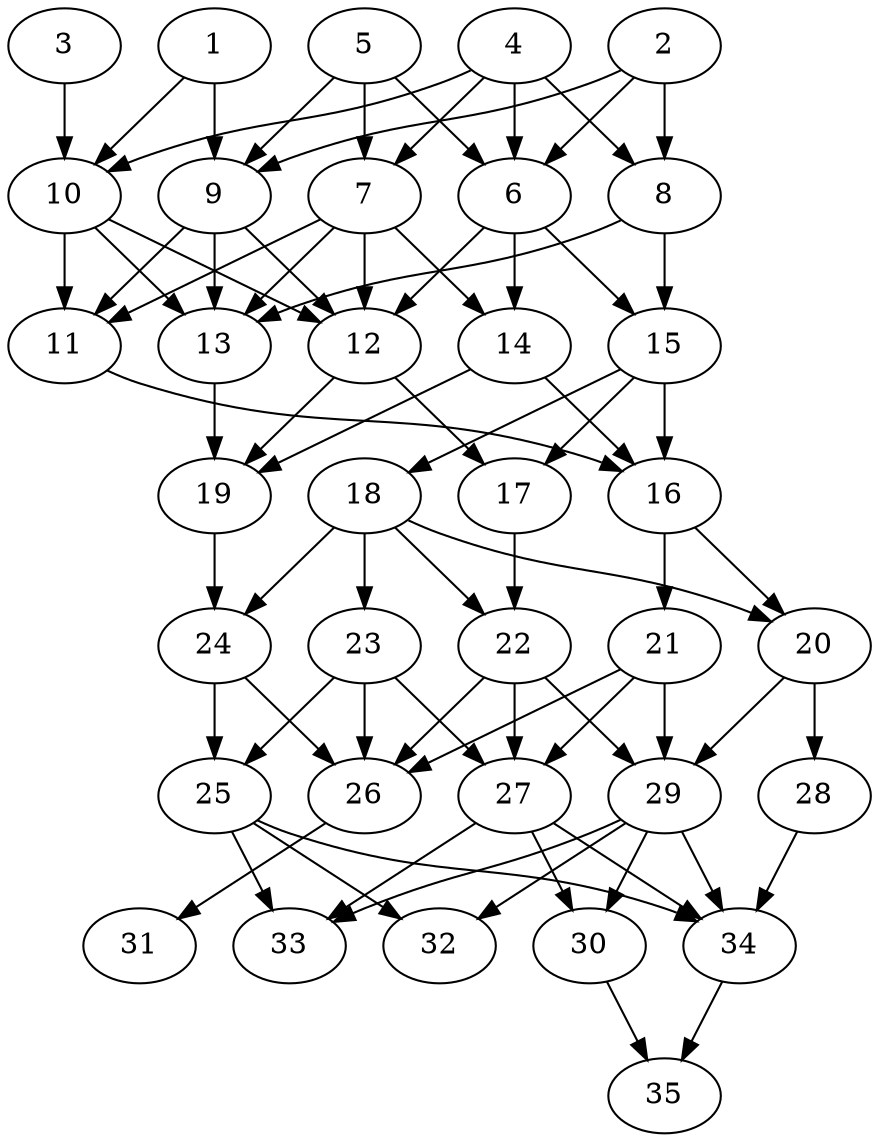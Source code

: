 // DAG automatically generated by daggen at Thu Oct  3 14:05:36 2019
// ./daggen --dot -n 35 --ccr 0.5 --fat 0.5 --regular 0.9 --density 0.7 --mindata 5242880 --maxdata 52428800 
digraph G {
  1 [size="28014592", alpha="0.04", expect_size="14007296"] 
  1 -> 9 [size ="14007296"]
  1 -> 10 [size ="14007296"]
  2 [size="76595200", alpha="0.02", expect_size="38297600"] 
  2 -> 6 [size ="38297600"]
  2 -> 8 [size ="38297600"]
  2 -> 9 [size ="38297600"]
  3 [size="51548160", alpha="0.18", expect_size="25774080"] 
  3 -> 10 [size ="25774080"]
  4 [size="69314560", alpha="0.16", expect_size="34657280"] 
  4 -> 6 [size ="34657280"]
  4 -> 7 [size ="34657280"]
  4 -> 8 [size ="34657280"]
  4 -> 10 [size ="34657280"]
  5 [size="84656128", alpha="0.19", expect_size="42328064"] 
  5 -> 6 [size ="42328064"]
  5 -> 7 [size ="42328064"]
  5 -> 9 [size ="42328064"]
  6 [size="69410816", alpha="0.04", expect_size="34705408"] 
  6 -> 12 [size ="34705408"]
  6 -> 14 [size ="34705408"]
  6 -> 15 [size ="34705408"]
  7 [size="53032960", alpha="0.13", expect_size="26516480"] 
  7 -> 11 [size ="26516480"]
  7 -> 12 [size ="26516480"]
  7 -> 13 [size ="26516480"]
  7 -> 14 [size ="26516480"]
  8 [size="32110592", alpha="0.09", expect_size="16055296"] 
  8 -> 13 [size ="16055296"]
  8 -> 15 [size ="16055296"]
  9 [size="92141568", alpha="0.17", expect_size="46070784"] 
  9 -> 11 [size ="46070784"]
  9 -> 12 [size ="46070784"]
  9 -> 13 [size ="46070784"]
  10 [size="56946688", alpha="0.14", expect_size="28473344"] 
  10 -> 11 [size ="28473344"]
  10 -> 12 [size ="28473344"]
  10 -> 13 [size ="28473344"]
  11 [size="13287424", alpha="0.06", expect_size="6643712"] 
  11 -> 16 [size ="6643712"]
  12 [size="34222080", alpha="0.02", expect_size="17111040"] 
  12 -> 17 [size ="17111040"]
  12 -> 19 [size ="17111040"]
  13 [size="42612736", alpha="0.02", expect_size="21306368"] 
  13 -> 19 [size ="21306368"]
  14 [size="35465216", alpha="0.01", expect_size="17732608"] 
  14 -> 16 [size ="17732608"]
  14 -> 19 [size ="17732608"]
  15 [size="16943104", alpha="0.17", expect_size="8471552"] 
  15 -> 16 [size ="8471552"]
  15 -> 17 [size ="8471552"]
  15 -> 18 [size ="8471552"]
  16 [size="12691456", alpha="0.17", expect_size="6345728"] 
  16 -> 20 [size ="6345728"]
  16 -> 21 [size ="6345728"]
  17 [size="33863680", alpha="0.04", expect_size="16931840"] 
  17 -> 22 [size ="16931840"]
  18 [size="93040640", alpha="0.07", expect_size="46520320"] 
  18 -> 20 [size ="46520320"]
  18 -> 22 [size ="46520320"]
  18 -> 23 [size ="46520320"]
  18 -> 24 [size ="46520320"]
  19 [size="42600448", alpha="0.00", expect_size="21300224"] 
  19 -> 24 [size ="21300224"]
  20 [size="29140992", alpha="0.06", expect_size="14570496"] 
  20 -> 28 [size ="14570496"]
  20 -> 29 [size ="14570496"]
  21 [size="95293440", alpha="0.16", expect_size="47646720"] 
  21 -> 26 [size ="47646720"]
  21 -> 27 [size ="47646720"]
  21 -> 29 [size ="47646720"]
  22 [size="26943488", alpha="0.20", expect_size="13471744"] 
  22 -> 26 [size ="13471744"]
  22 -> 27 [size ="13471744"]
  22 -> 29 [size ="13471744"]
  23 [size="36423680", alpha="0.12", expect_size="18211840"] 
  23 -> 25 [size ="18211840"]
  23 -> 26 [size ="18211840"]
  23 -> 27 [size ="18211840"]
  24 [size="45371392", alpha="0.17", expect_size="22685696"] 
  24 -> 25 [size ="22685696"]
  24 -> 26 [size ="22685696"]
  25 [size="51990528", alpha="0.18", expect_size="25995264"] 
  25 -> 32 [size ="25995264"]
  25 -> 33 [size ="25995264"]
  25 -> 34 [size ="25995264"]
  26 [size="36466688", alpha="0.11", expect_size="18233344"] 
  26 -> 31 [size ="18233344"]
  27 [size="22525952", alpha="0.13", expect_size="11262976"] 
  27 -> 30 [size ="11262976"]
  27 -> 33 [size ="11262976"]
  27 -> 34 [size ="11262976"]
  28 [size="43030528", alpha="0.20", expect_size="21515264"] 
  28 -> 34 [size ="21515264"]
  29 [size="77709312", alpha="0.04", expect_size="38854656"] 
  29 -> 30 [size ="38854656"]
  29 -> 32 [size ="38854656"]
  29 -> 33 [size ="38854656"]
  29 -> 34 [size ="38854656"]
  30 [size="79790080", alpha="0.18", expect_size="39895040"] 
  30 -> 35 [size ="39895040"]
  31 [size="15900672", alpha="0.12", expect_size="7950336"] 
  32 [size="92313600", alpha="0.12", expect_size="46156800"] 
  33 [size="92020736", alpha="0.18", expect_size="46010368"] 
  34 [size="56088576", alpha="0.10", expect_size="28044288"] 
  34 -> 35 [size ="28044288"]
  35 [size="43343872", alpha="0.03", expect_size="21671936"] 
}
